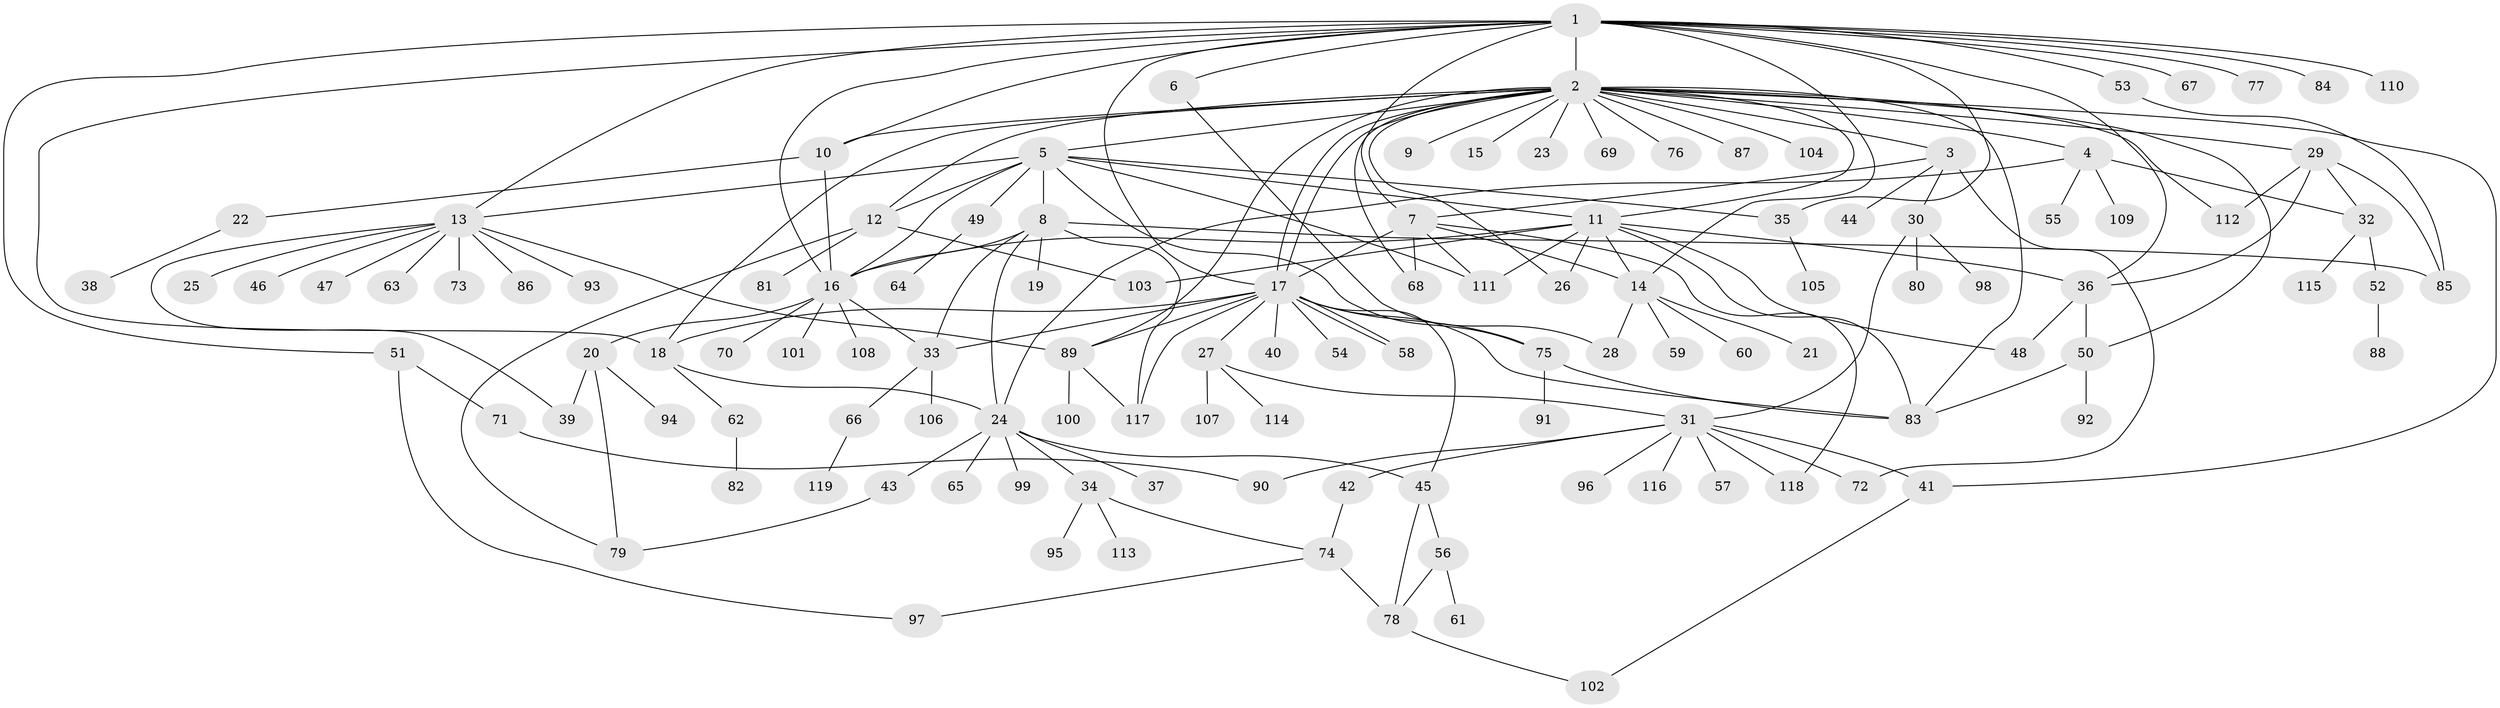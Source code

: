 // Generated by graph-tools (version 1.1) at 2025/48/03/09/25 04:48:34]
// undirected, 119 vertices, 177 edges
graph export_dot {
graph [start="1"]
  node [color=gray90,style=filled];
  1;
  2;
  3;
  4;
  5;
  6;
  7;
  8;
  9;
  10;
  11;
  12;
  13;
  14;
  15;
  16;
  17;
  18;
  19;
  20;
  21;
  22;
  23;
  24;
  25;
  26;
  27;
  28;
  29;
  30;
  31;
  32;
  33;
  34;
  35;
  36;
  37;
  38;
  39;
  40;
  41;
  42;
  43;
  44;
  45;
  46;
  47;
  48;
  49;
  50;
  51;
  52;
  53;
  54;
  55;
  56;
  57;
  58;
  59;
  60;
  61;
  62;
  63;
  64;
  65;
  66;
  67;
  68;
  69;
  70;
  71;
  72;
  73;
  74;
  75;
  76;
  77;
  78;
  79;
  80;
  81;
  82;
  83;
  84;
  85;
  86;
  87;
  88;
  89;
  90;
  91;
  92;
  93;
  94;
  95;
  96;
  97;
  98;
  99;
  100;
  101;
  102;
  103;
  104;
  105;
  106;
  107;
  108;
  109;
  110;
  111;
  112;
  113;
  114;
  115;
  116;
  117;
  118;
  119;
  1 -- 2;
  1 -- 6;
  1 -- 7;
  1 -- 10;
  1 -- 13;
  1 -- 14;
  1 -- 16;
  1 -- 17;
  1 -- 18;
  1 -- 35;
  1 -- 36;
  1 -- 51;
  1 -- 53;
  1 -- 67;
  1 -- 77;
  1 -- 84;
  1 -- 110;
  2 -- 3;
  2 -- 4;
  2 -- 5;
  2 -- 9;
  2 -- 10;
  2 -- 11;
  2 -- 12;
  2 -- 15;
  2 -- 17;
  2 -- 17;
  2 -- 18;
  2 -- 23;
  2 -- 26;
  2 -- 29;
  2 -- 41;
  2 -- 50;
  2 -- 68;
  2 -- 69;
  2 -- 76;
  2 -- 83;
  2 -- 87;
  2 -- 89;
  2 -- 104;
  2 -- 112;
  3 -- 7;
  3 -- 30;
  3 -- 44;
  3 -- 72;
  4 -- 24;
  4 -- 32;
  4 -- 55;
  4 -- 109;
  5 -- 8;
  5 -- 11;
  5 -- 12;
  5 -- 13;
  5 -- 16;
  5 -- 35;
  5 -- 49;
  5 -- 75;
  5 -- 111;
  6 -- 28;
  7 -- 14;
  7 -- 17;
  7 -- 68;
  7 -- 111;
  7 -- 118;
  8 -- 16;
  8 -- 19;
  8 -- 24;
  8 -- 33;
  8 -- 85;
  8 -- 117;
  10 -- 16;
  10 -- 22;
  11 -- 14;
  11 -- 16;
  11 -- 26;
  11 -- 36;
  11 -- 48;
  11 -- 83;
  11 -- 103;
  11 -- 111;
  12 -- 79;
  12 -- 81;
  12 -- 103;
  13 -- 25;
  13 -- 39;
  13 -- 46;
  13 -- 47;
  13 -- 63;
  13 -- 73;
  13 -- 86;
  13 -- 89;
  13 -- 93;
  14 -- 21;
  14 -- 28;
  14 -- 59;
  14 -- 60;
  16 -- 20;
  16 -- 33;
  16 -- 70;
  16 -- 101;
  16 -- 108;
  17 -- 18;
  17 -- 27;
  17 -- 33;
  17 -- 40;
  17 -- 45;
  17 -- 54;
  17 -- 58;
  17 -- 58;
  17 -- 75;
  17 -- 83;
  17 -- 89;
  17 -- 117;
  18 -- 24;
  18 -- 62;
  20 -- 39;
  20 -- 79;
  20 -- 94;
  22 -- 38;
  24 -- 34;
  24 -- 37;
  24 -- 43;
  24 -- 45;
  24 -- 65;
  24 -- 99;
  27 -- 31;
  27 -- 107;
  27 -- 114;
  29 -- 32;
  29 -- 36;
  29 -- 85;
  29 -- 112;
  30 -- 31;
  30 -- 80;
  30 -- 98;
  31 -- 41;
  31 -- 42;
  31 -- 57;
  31 -- 72;
  31 -- 90;
  31 -- 96;
  31 -- 116;
  31 -- 118;
  32 -- 52;
  32 -- 115;
  33 -- 66;
  33 -- 106;
  34 -- 74;
  34 -- 95;
  34 -- 113;
  35 -- 105;
  36 -- 48;
  36 -- 50;
  41 -- 102;
  42 -- 74;
  43 -- 79;
  45 -- 56;
  45 -- 78;
  49 -- 64;
  50 -- 83;
  50 -- 92;
  51 -- 71;
  51 -- 97;
  52 -- 88;
  53 -- 85;
  56 -- 61;
  56 -- 78;
  62 -- 82;
  66 -- 119;
  71 -- 90;
  74 -- 78;
  74 -- 97;
  75 -- 83;
  75 -- 91;
  78 -- 102;
  89 -- 100;
  89 -- 117;
}
